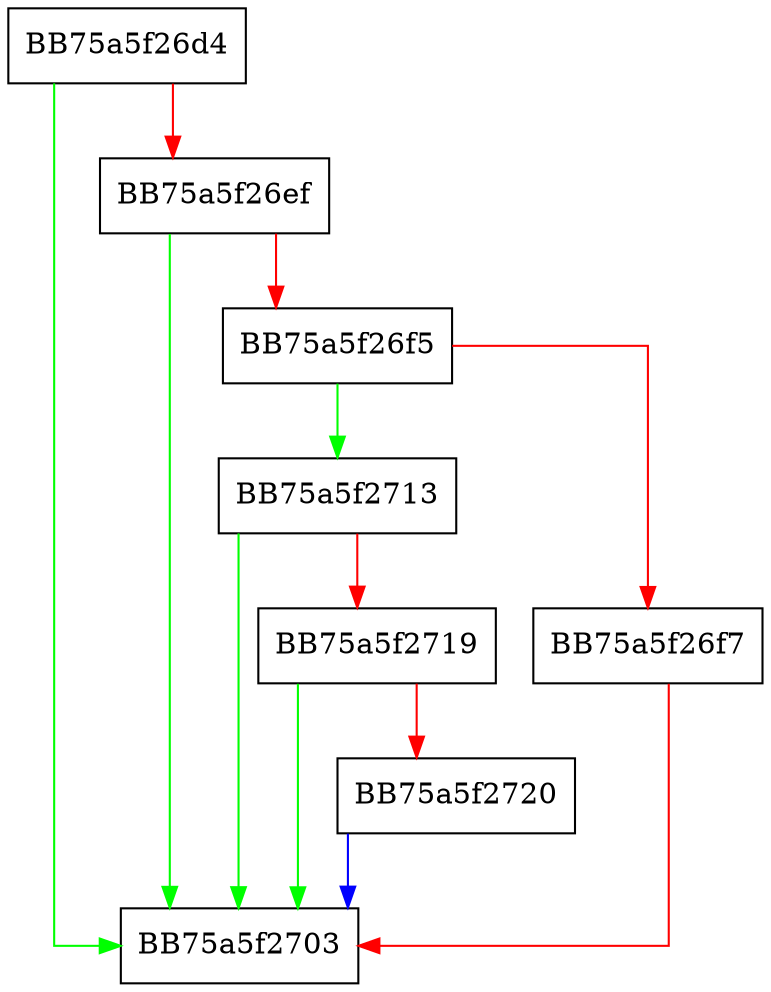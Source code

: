 digraph reserve {
  node [shape="box"];
  graph [splines=ortho];
  BB75a5f26d4 -> BB75a5f2703 [color="green"];
  BB75a5f26d4 -> BB75a5f26ef [color="red"];
  BB75a5f26ef -> BB75a5f2703 [color="green"];
  BB75a5f26ef -> BB75a5f26f5 [color="red"];
  BB75a5f26f5 -> BB75a5f2713 [color="green"];
  BB75a5f26f5 -> BB75a5f26f7 [color="red"];
  BB75a5f26f7 -> BB75a5f2703 [color="red"];
  BB75a5f2713 -> BB75a5f2703 [color="green"];
  BB75a5f2713 -> BB75a5f2719 [color="red"];
  BB75a5f2719 -> BB75a5f2703 [color="green"];
  BB75a5f2719 -> BB75a5f2720 [color="red"];
  BB75a5f2720 -> BB75a5f2703 [color="blue"];
}